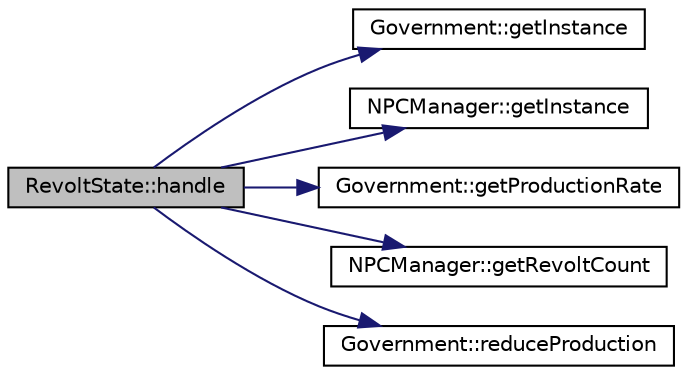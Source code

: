 digraph "RevoltState::handle"
{
 // LATEX_PDF_SIZE
  edge [fontname="Helvetica",fontsize="10",labelfontname="Helvetica",labelfontsize="10"];
  node [fontname="Helvetica",fontsize="10",shape=record];
  rankdir="LR";
  Node1 [label="RevoltState::handle",height=0.2,width=0.4,color="black", fillcolor="grey75", style="filled", fontcolor="black",tooltip="Executes actions specific to the revolt state."];
  Node1 -> Node2 [color="midnightblue",fontsize="10",style="solid"];
  Node2 [label="Government::getInstance",height=0.2,width=0.4,color="black", fillcolor="white", style="filled",URL="$classGovernment.html#a18e3da6a1d6cae38f6eea1d50fe77288",tooltip="Retrieves the singleton instance of the Government class."];
  Node1 -> Node3 [color="midnightblue",fontsize="10",style="solid"];
  Node3 [label="NPCManager::getInstance",height=0.2,width=0.4,color="black", fillcolor="white", style="filled",URL="$classNPCManager.html#a29c578e3b969f7438d6025dd3fc21c50",tooltip="Retrieves the singleton instance of NPCManager."];
  Node1 -> Node4 [color="midnightblue",fontsize="10",style="solid"];
  Node4 [label="Government::getProductionRate",height=0.2,width=0.4,color="black", fillcolor="white", style="filled",URL="$classGovernment.html#a722f000d91ed67889577dd999e20e8bd",tooltip="Gets the current production rate of the government."];
  Node1 -> Node5 [color="midnightblue",fontsize="10",style="solid"];
  Node5 [label="NPCManager::getRevoltCount",height=0.2,width=0.4,color="black", fillcolor="white", style="filled",URL="$classNPCManager.html#a2b545c7ba2dc9ff52c70f898a087e371",tooltip="Retrieves the count of NPCs in the Revolt state."];
  Node1 -> Node6 [color="midnightblue",fontsize="10",style="solid"];
  Node6 [label="Government::reduceProduction",height=0.2,width=0.4,color="black", fillcolor="white", style="filled",URL="$classGovernment.html#ab48367899a2d3099d29080d4a3e6beaa",tooltip="Reduces the production rate by a specified factor."];
}
